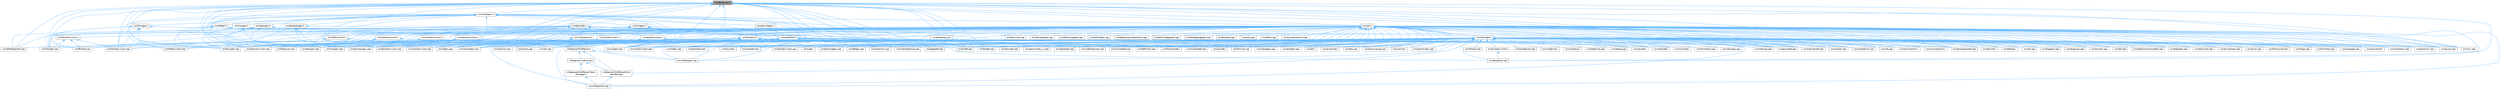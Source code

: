 digraph "src/docparser.h"
{
 // INTERACTIVE_SVG=YES
 // LATEX_PDF_SIZE
  bgcolor="transparent";
  edge [fontname=Helvetica,fontsize=10,labelfontname=Helvetica,labelfontsize=10];
  node [fontname=Helvetica,fontsize=10,shape=box,height=0.2,width=0.4];
  Node1 [id="Node000001",label="src/docparser.h",height=0.2,width=0.4,color="gray40", fillcolor="grey60", style="filled", fontcolor="black",tooltip=" "];
  Node1 -> Node2 [id="edge1_Node000001_Node000002",dir="back",color="steelblue1",style="solid",tooltip=" "];
  Node2 [id="Node000002",label="src/classdef.cpp",height=0.2,width=0.4,color="grey40", fillcolor="white", style="filled",URL="$de/d89/classdef_8cpp.html",tooltip=" "];
  Node1 -> Node3 [id="edge2_Node000001_Node000003",dir="back",color="steelblue1",style="solid",tooltip=" "];
  Node3 [id="Node000003",label="src/dirdef.cpp",height=0.2,width=0.4,color="grey40", fillcolor="white", style="filled",URL="$d8/d52/dirdef_8cpp.html",tooltip=" "];
  Node1 -> Node4 [id="edge3_Node000001_Node000004",dir="back",color="steelblue1",style="solid",tooltip=" "];
  Node4 [id="Node000004",label="src/docbookgen.cpp",height=0.2,width=0.4,color="grey40", fillcolor="white", style="filled",URL="$d8/d29/docbookgen_8cpp.html",tooltip=" "];
  Node1 -> Node5 [id="edge4_Node000001_Node000005",dir="back",color="steelblue1",style="solid",tooltip=" "];
  Node5 [id="Node000005",label="src/docbookvisitor.cpp",height=0.2,width=0.4,color="grey40", fillcolor="white", style="filled",URL="$dc/d05/docbookvisitor_8cpp.html",tooltip=" "];
  Node1 -> Node6 [id="edge5_Node000001_Node000006",dir="back",color="steelblue1",style="solid",tooltip=" "];
  Node6 [id="Node000006",label="src/docnode.h",height=0.2,width=0.4,color="grey40", fillcolor="white", style="filled",URL="$de/d2b/docnode_8h.html",tooltip=" "];
  Node6 -> Node7 [id="edge6_Node000006_Node000007",dir="back",color="steelblue1",style="solid",tooltip=" "];
  Node7 [id="Node000007",label="src/docbookvisitor.h",height=0.2,width=0.4,color="grey40", fillcolor="white", style="filled",URL="$de/dcd/docbookvisitor_8h.html",tooltip=" "];
  Node7 -> Node4 [id="edge7_Node000007_Node000004",dir="back",color="steelblue1",style="solid",tooltip=" "];
  Node7 -> Node5 [id="edge8_Node000007_Node000005",dir="back",color="steelblue1",style="solid",tooltip=" "];
  Node6 -> Node8 [id="edge9_Node000006_Node000008",dir="back",color="steelblue1",style="solid",tooltip=" "];
  Node8 [id="Node000008",label="src/docnode.cpp",height=0.2,width=0.4,color="grey40", fillcolor="white", style="filled",URL="$d0/d2b/docnode_8cpp.html",tooltip=" "];
  Node6 -> Node9 [id="edge10_Node000006_Node000009",dir="back",color="steelblue1",style="solid",tooltip=" "];
  Node9 [id="Node000009",label="src/docparser_p.h",height=0.2,width=0.4,color="grey40", fillcolor="white", style="filled",URL="$df/dc9/docparser__p_8h.html",tooltip="Private header shared between docparser.cpp and docnode.cpp."];
  Node9 -> Node8 [id="edge11_Node000009_Node000008",dir="back",color="steelblue1",style="solid",tooltip=" "];
  Node9 -> Node10 [id="edge12_Node000009_Node000010",dir="back",color="steelblue1",style="solid",tooltip=" "];
  Node10 [id="Node000010",label="src/docparser.cpp",height=0.2,width=0.4,color="grey40", fillcolor="white", style="filled",URL="$da/d17/docparser_8cpp.html",tooltip=" "];
  Node6 -> Node11 [id="edge13_Node000006_Node000011",dir="back",color="steelblue1",style="solid",tooltip=" "];
  Node11 [id="Node000011",label="src/doctokenizer.l",height=0.2,width=0.4,color="grey40", fillcolor="white", style="filled",URL="$d1/d39/doctokenizer_8l.html",tooltip=" "];
  Node6 -> Node12 [id="edge14_Node000006_Node000012",dir="back",color="steelblue1",style="solid",tooltip=" "];
  Node12 [id="Node000012",label="src/dotfilepatcher.cpp",height=0.2,width=0.4,color="grey40", fillcolor="white", style="filled",URL="$d9/d92/dotfilepatcher_8cpp.html",tooltip=" "];
  Node6 -> Node13 [id="edge15_Node000006_Node000013",dir="back",color="steelblue1",style="solid",tooltip=" "];
  Node13 [id="Node000013",label="src/htmldocvisitor.h",height=0.2,width=0.4,color="grey40", fillcolor="white", style="filled",URL="$d0/d71/htmldocvisitor_8h.html",tooltip=" "];
  Node13 -> Node14 [id="edge16_Node000013_Node000014",dir="back",color="steelblue1",style="solid",tooltip=" "];
  Node14 [id="Node000014",label="src/ftvhelp.cpp",height=0.2,width=0.4,color="grey40", fillcolor="white", style="filled",URL="$db/d41/ftvhelp_8cpp.html",tooltip=" "];
  Node13 -> Node15 [id="edge17_Node000013_Node000015",dir="back",color="steelblue1",style="solid",tooltip=" "];
  Node15 [id="Node000015",label="src/htmldocvisitor.cpp",height=0.2,width=0.4,color="grey40", fillcolor="white", style="filled",URL="$da/db0/htmldocvisitor_8cpp.html",tooltip=" "];
  Node13 -> Node16 [id="edge18_Node000013_Node000016",dir="back",color="steelblue1",style="solid",tooltip=" "];
  Node16 [id="Node000016",label="src/htmlgen.cpp",height=0.2,width=0.4,color="grey40", fillcolor="white", style="filled",URL="$d8/d6e/htmlgen_8cpp.html",tooltip=" "];
  Node6 -> Node16 [id="edge19_Node000006_Node000016",dir="back",color="steelblue1",style="solid",tooltip=" "];
  Node6 -> Node17 [id="edge20_Node000006_Node000017",dir="back",color="steelblue1",style="solid",tooltip=" "];
  Node17 [id="Node000017",label="src/latexdocvisitor.h",height=0.2,width=0.4,color="grey40", fillcolor="white", style="filled",URL="$d8/d99/latexdocvisitor_8h.html",tooltip=" "];
  Node17 -> Node18 [id="edge21_Node000017_Node000018",dir="back",color="steelblue1",style="solid",tooltip=" "];
  Node18 [id="Node000018",label="src/latexdocvisitor.cpp",height=0.2,width=0.4,color="grey40", fillcolor="white", style="filled",URL="$d1/d4e/latexdocvisitor_8cpp.html",tooltip=" "];
  Node17 -> Node19 [id="edge22_Node000017_Node000019",dir="back",color="steelblue1",style="solid",tooltip=" "];
  Node19 [id="Node000019",label="src/latexgen.cpp",height=0.2,width=0.4,color="grey40", fillcolor="white", style="filled",URL="$d4/d42/latexgen_8cpp.html",tooltip=" "];
  Node17 -> Node20 [id="edge23_Node000017_Node000020",dir="back",color="steelblue1",style="solid",tooltip=" "];
  Node20 [id="Node000020",label="src/util.cpp",height=0.2,width=0.4,color="grey40", fillcolor="white", style="filled",URL="$df/d2d/util_8cpp.html",tooltip=" "];
  Node6 -> Node19 [id="edge24_Node000006_Node000019",dir="back",color="steelblue1",style="solid",tooltip=" "];
  Node6 -> Node21 [id="edge25_Node000006_Node000021",dir="back",color="steelblue1",style="solid",tooltip=" "];
  Node21 [id="Node000021",label="src/layout.cpp",height=0.2,width=0.4,color="grey40", fillcolor="white", style="filled",URL="$db/d16/layout_8cpp.html",tooltip=" "];
  Node6 -> Node22 [id="edge26_Node000006_Node000022",dir="back",color="steelblue1",style="solid",tooltip=" "];
  Node22 [id="Node000022",label="src/mandocvisitor.h",height=0.2,width=0.4,color="grey40", fillcolor="white", style="filled",URL="$d6/d6e/mandocvisitor_8h.html",tooltip=" "];
  Node22 -> Node23 [id="edge27_Node000022_Node000023",dir="back",color="steelblue1",style="solid",tooltip=" "];
  Node23 [id="Node000023",label="src/mandocvisitor.cpp",height=0.2,width=0.4,color="grey40", fillcolor="white", style="filled",URL="$d8/dde/mandocvisitor_8cpp.html",tooltip=" "];
  Node22 -> Node24 [id="edge28_Node000022_Node000024",dir="back",color="steelblue1",style="solid",tooltip=" "];
  Node24 [id="Node000024",label="src/mangen.cpp",height=0.2,width=0.4,color="grey40", fillcolor="white", style="filled",URL="$d7/de7/mangen_8cpp.html",tooltip=" "];
  Node6 -> Node25 [id="edge29_Node000006_Node000025",dir="back",color="steelblue1",style="solid",tooltip=" "];
  Node25 [id="Node000025",label="src/msc.cpp",height=0.2,width=0.4,color="grey40", fillcolor="white", style="filled",URL="$db/d33/msc_8cpp.html",tooltip=" "];
  Node6 -> Node26 [id="edge30_Node000006_Node000026",dir="back",color="steelblue1",style="solid",tooltip=" "];
  Node26 [id="Node000026",label="src/perlmodgen.cpp",height=0.2,width=0.4,color="grey40", fillcolor="white", style="filled",URL="$de/dd0/perlmodgen_8cpp.html",tooltip=" "];
  Node6 -> Node27 [id="edge31_Node000006_Node000027",dir="back",color="steelblue1",style="solid",tooltip=" "];
  Node27 [id="Node000027",label="src/rtfdocvisitor.h",height=0.2,width=0.4,color="grey40", fillcolor="white", style="filled",URL="$d1/da7/rtfdocvisitor_8h.html",tooltip=" "];
  Node27 -> Node28 [id="edge32_Node000027_Node000028",dir="back",color="steelblue1",style="solid",tooltip=" "];
  Node28 [id="Node000028",label="src/rtfdocvisitor.cpp",height=0.2,width=0.4,color="grey40", fillcolor="white", style="filled",URL="$de/d9a/rtfdocvisitor_8cpp.html",tooltip=" "];
  Node27 -> Node29 [id="edge33_Node000027_Node000029",dir="back",color="steelblue1",style="solid",tooltip=" "];
  Node29 [id="Node000029",label="src/rtfgen.cpp",height=0.2,width=0.4,color="grey40", fillcolor="white", style="filled",URL="$d0/d9c/rtfgen_8cpp.html",tooltip=" "];
  Node6 -> Node30 [id="edge34_Node000006_Node000030",dir="back",color="steelblue1",style="solid",tooltip=" "];
  Node30 [id="Node000030",label="src/sqlite3gen.cpp",height=0.2,width=0.4,color="grey40", fillcolor="white", style="filled",URL="$d8/df8/sqlite3gen_8cpp.html",tooltip=" "];
  Node6 -> Node31 [id="edge35_Node000006_Node000031",dir="back",color="steelblue1",style="solid",tooltip=" "];
  Node31 [id="Node000031",label="src/textdocvisitor.h",height=0.2,width=0.4,color="grey40", fillcolor="white", style="filled",URL="$dd/d66/textdocvisitor_8h.html",tooltip=" "];
  Node31 -> Node32 [id="edge36_Node000031_Node000032",dir="back",color="steelblue1",style="solid",tooltip=" "];
  Node32 [id="Node000032",label="src/textdocvisitor.cpp",height=0.2,width=0.4,color="grey40", fillcolor="white", style="filled",URL="$d3/da6/textdocvisitor_8cpp.html",tooltip=" "];
  Node31 -> Node20 [id="edge37_Node000031_Node000020",dir="back",color="steelblue1",style="solid",tooltip=" "];
  Node6 -> Node33 [id="edge38_Node000006_Node000033",dir="back",color="steelblue1",style="solid",tooltip=" "];
  Node33 [id="Node000033",label="src/xmldocvisitor.h",height=0.2,width=0.4,color="grey40", fillcolor="white", style="filled",URL="$df/d2b/xmldocvisitor_8h.html",tooltip=" "];
  Node33 -> Node30 [id="edge39_Node000033_Node000030",dir="back",color="steelblue1",style="solid",tooltip=" "];
  Node33 -> Node34 [id="edge40_Node000033_Node000034",dir="back",color="steelblue1",style="solid",tooltip=" "];
  Node34 [id="Node000034",label="src/xmldocvisitor.cpp",height=0.2,width=0.4,color="grey40", fillcolor="white", style="filled",URL="$dd/db6/xmldocvisitor_8cpp.html",tooltip=" "];
  Node33 -> Node35 [id="edge41_Node000033_Node000035",dir="back",color="steelblue1",style="solid",tooltip=" "];
  Node35 [id="Node000035",label="src/xmlgen.cpp",height=0.2,width=0.4,color="grey40", fillcolor="white", style="filled",URL="$d0/dc3/xmlgen_8cpp.html",tooltip=" "];
  Node1 -> Node10 [id="edge42_Node000001_Node000010",dir="back",color="steelblue1",style="solid",tooltip=" "];
  Node1 -> Node9 [id="edge43_Node000001_Node000009",dir="back",color="steelblue1",style="solid",tooltip=" "];
  Node1 -> Node12 [id="edge44_Node000001_Node000012",dir="back",color="steelblue1",style="solid",tooltip=" "];
  Node1 -> Node36 [id="edge45_Node000001_Node000036",dir="back",color="steelblue1",style="solid",tooltip=" "];
  Node36 [id="Node000036",label="src/doxygen.cpp",height=0.2,width=0.4,color="grey40", fillcolor="white", style="filled",URL="$dc/d98/doxygen_8cpp.html",tooltip=" "];
  Node1 -> Node37 [id="edge46_Node000001_Node000037",dir="back",color="steelblue1",style="solid",tooltip=" "];
  Node37 [id="Node000037",label="src/filedef.cpp",height=0.2,width=0.4,color="grey40", fillcolor="white", style="filled",URL="$d6/ddc/filedef_8cpp.html",tooltip=" "];
  Node1 -> Node14 [id="edge47_Node000001_Node000014",dir="back",color="steelblue1",style="solid",tooltip=" "];
  Node1 -> Node38 [id="edge48_Node000001_Node000038",dir="back",color="steelblue1",style="solid",tooltip=" "];
  Node38 [id="Node000038",label="src/groupdef.cpp",height=0.2,width=0.4,color="grey40", fillcolor="white", style="filled",URL="$d6/d42/groupdef_8cpp.html",tooltip=" "];
  Node1 -> Node15 [id="edge49_Node000001_Node000015",dir="back",color="steelblue1",style="solid",tooltip=" "];
  Node1 -> Node16 [id="edge50_Node000001_Node000016",dir="back",color="steelblue1",style="solid",tooltip=" "];
  Node1 -> Node18 [id="edge51_Node000001_Node000018",dir="back",color="steelblue1",style="solid",tooltip=" "];
  Node1 -> Node19 [id="edge52_Node000001_Node000019",dir="back",color="steelblue1",style="solid",tooltip=" "];
  Node1 -> Node21 [id="edge53_Node000001_Node000021",dir="back",color="steelblue1",style="solid",tooltip=" "];
  Node1 -> Node23 [id="edge54_Node000001_Node000023",dir="back",color="steelblue1",style="solid",tooltip=" "];
  Node1 -> Node24 [id="edge55_Node000001_Node000024",dir="back",color="steelblue1",style="solid",tooltip=" "];
  Node1 -> Node39 [id="edge56_Node000001_Node000039",dir="back",color="steelblue1",style="solid",tooltip=" "];
  Node39 [id="Node000039",label="src/memberdef.cpp",height=0.2,width=0.4,color="grey40", fillcolor="white", style="filled",URL="$d0/d72/memberdef_8cpp.html",tooltip=" "];
  Node1 -> Node40 [id="edge57_Node000001_Node000040",dir="back",color="steelblue1",style="solid",tooltip=" "];
  Node40 [id="Node000040",label="src/membergroup.cpp",height=0.2,width=0.4,color="grey40", fillcolor="white", style="filled",URL="$d6/d18/membergroup_8cpp.html",tooltip=" "];
  Node1 -> Node41 [id="edge58_Node000001_Node000041",dir="back",color="steelblue1",style="solid",tooltip=" "];
  Node41 [id="Node000041",label="src/memberlist.cpp",height=0.2,width=0.4,color="grey40", fillcolor="white", style="filled",URL="$d0/d14/memberlist_8cpp.html",tooltip=" "];
  Node1 -> Node25 [id="edge59_Node000001_Node000025",dir="back",color="steelblue1",style="solid",tooltip=" "];
  Node1 -> Node42 [id="edge60_Node000001_Node000042",dir="back",color="steelblue1",style="solid",tooltip=" "];
  Node42 [id="Node000042",label="src/namespacedef.cpp",height=0.2,width=0.4,color="grey40", fillcolor="white", style="filled",URL="$d7/d1c/namespacedef_8cpp.html",tooltip=" "];
  Node1 -> Node43 [id="edge61_Node000001_Node000043",dir="back",color="steelblue1",style="solid",tooltip=" "];
  Node43 [id="Node000043",label="src/outputgen.h",height=0.2,width=0.4,color="grey40", fillcolor="white", style="filled",URL="$df/d06/outputgen_8h.html",tooltip=" "];
  Node43 -> Node44 [id="edge62_Node000043_Node000044",dir="back",color="steelblue1",style="solid",tooltip=" "];
  Node44 [id="Node000044",label="src/defgen.cpp",height=0.2,width=0.4,color="grey40", fillcolor="white", style="filled",URL="$d3/d17/defgen_8cpp.html",tooltip=" "];
  Node43 -> Node45 [id="edge63_Node000043_Node000045",dir="back",color="steelblue1",style="solid",tooltip=" "];
  Node45 [id="Node000045",label="src/devnullgen.h",height=0.2,width=0.4,color="grey40", fillcolor="white", style="filled",URL="$d8/de5/devnullgen_8h.html",tooltip=" "];
  Node45 -> Node46 [id="edge64_Node000045_Node000046",dir="back",color="steelblue1",style="solid",tooltip=" "];
  Node46 [id="Node000046",label="src/outputlist.h",height=0.2,width=0.4,color="grey40", fillcolor="white", style="filled",URL="$d2/db9/outputlist_8h.html",tooltip=" "];
  Node46 -> Node2 [id="edge65_Node000046_Node000002",dir="back",color="steelblue1",style="solid",tooltip=" "];
  Node46 -> Node47 [id="edge66_Node000046_Node000047",dir="back",color="steelblue1",style="solid",tooltip=" "];
  Node47 [id="Node000047",label="src/classlist.cpp",height=0.2,width=0.4,color="grey40", fillcolor="white", style="filled",URL="$d6/d10/classlist_8cpp.html",tooltip=" "];
  Node46 -> Node48 [id="edge67_Node000046_Node000048",dir="back",color="steelblue1",style="solid",tooltip=" "];
  Node48 [id="Node000048",label="src/code.l",height=0.2,width=0.4,color="grey40", fillcolor="white", style="filled",URL="$da/d1f/code_8l.html",tooltip=" "];
  Node46 -> Node49 [id="edge68_Node000046_Node000049",dir="back",color="steelblue1",style="solid",tooltip=" "];
  Node49 [id="Node000049",label="src/codefragment.cpp",height=0.2,width=0.4,color="grey40", fillcolor="white", style="filled",URL="$dd/d4a/codefragment_8cpp.html",tooltip=" "];
  Node46 -> Node50 [id="edge69_Node000046_Node000050",dir="back",color="steelblue1",style="solid",tooltip=" "];
  Node50 [id="Node000050",label="src/conceptdef.cpp",height=0.2,width=0.4,color="grey40", fillcolor="white", style="filled",URL="$d8/d0a/conceptdef_8cpp.html",tooltip=" "];
  Node46 -> Node51 [id="edge70_Node000046_Node000051",dir="back",color="steelblue1",style="solid",tooltip=" "];
  Node51 [id="Node000051",label="src/definition.cpp",height=0.2,width=0.4,color="grey40", fillcolor="white", style="filled",URL="$d3/dea/definition_8cpp.html",tooltip=" "];
  Node46 -> Node3 [id="edge71_Node000046_Node000003",dir="back",color="steelblue1",style="solid",tooltip=" "];
  Node46 -> Node4 [id="edge72_Node000046_Node000004",dir="back",color="steelblue1",style="solid",tooltip=" "];
  Node46 -> Node36 [id="edge73_Node000046_Node000036",dir="back",color="steelblue1",style="solid",tooltip=" "];
  Node46 -> Node37 [id="edge74_Node000046_Node000037",dir="back",color="steelblue1",style="solid",tooltip=" "];
  Node46 -> Node52 [id="edge75_Node000046_Node000052",dir="back",color="steelblue1",style="solid",tooltip=" "];
  Node52 [id="Node000052",label="src/fileparser.cpp",height=0.2,width=0.4,color="grey40", fillcolor="white", style="filled",URL="$d9/d74/fileparser_8cpp.html",tooltip=" "];
  Node46 -> Node53 [id="edge76_Node000046_Node000053",dir="back",color="steelblue1",style="solid",tooltip=" "];
  Node53 [id="Node000053",label="src/fortrancode.l",height=0.2,width=0.4,color="grey40", fillcolor="white", style="filled",URL="$d9/d5b/fortrancode_8l.html",tooltip=" "];
  Node46 -> Node14 [id="edge77_Node000046_Node000014",dir="back",color="steelblue1",style="solid",tooltip=" "];
  Node46 -> Node38 [id="edge78_Node000046_Node000038",dir="back",color="steelblue1",style="solid",tooltip=" "];
  Node46 -> Node15 [id="edge79_Node000046_Node000015",dir="back",color="steelblue1",style="solid",tooltip=" "];
  Node46 -> Node16 [id="edge80_Node000046_Node000016",dir="back",color="steelblue1",style="solid",tooltip=" "];
  Node46 -> Node54 [id="edge81_Node000046_Node000054",dir="back",color="steelblue1",style="solid",tooltip=" "];
  Node54 [id="Node000054",label="src/index.cpp",height=0.2,width=0.4,color="grey40", fillcolor="white", style="filled",URL="$db/d14/index_8cpp.html",tooltip="This file contains functions for the various index pages."];
  Node46 -> Node18 [id="edge82_Node000046_Node000018",dir="back",color="steelblue1",style="solid",tooltip=" "];
  Node46 -> Node19 [id="edge83_Node000046_Node000019",dir="back",color="steelblue1",style="solid",tooltip=" "];
  Node46 -> Node55 [id="edge84_Node000046_Node000055",dir="back",color="steelblue1",style="solid",tooltip=" "];
  Node55 [id="Node000055",label="src/lexcode.l",height=0.2,width=0.4,color="grey40", fillcolor="white", style="filled",URL="$d0/d7e/lexcode_8l.html",tooltip=" "];
  Node46 -> Node24 [id="edge85_Node000046_Node000024",dir="back",color="steelblue1",style="solid",tooltip=" "];
  Node46 -> Node39 [id="edge86_Node000046_Node000039",dir="back",color="steelblue1",style="solid",tooltip=" "];
  Node46 -> Node40 [id="edge87_Node000046_Node000040",dir="back",color="steelblue1",style="solid",tooltip=" "];
  Node46 -> Node41 [id="edge88_Node000046_Node000041",dir="back",color="steelblue1",style="solid",tooltip=" "];
  Node46 -> Node56 [id="edge89_Node000046_Node000056",dir="back",color="steelblue1",style="solid",tooltip=" "];
  Node56 [id="Node000056",label="src/moduledef.cpp",height=0.2,width=0.4,color="grey40", fillcolor="white", style="filled",URL="$dd/d5c/moduledef_8cpp.html",tooltip=" "];
  Node46 -> Node42 [id="edge90_Node000046_Node000042",dir="back",color="steelblue1",style="solid",tooltip=" "];
  Node46 -> Node57 [id="edge91_Node000046_Node000057",dir="back",color="steelblue1",style="solid",tooltip=" "];
  Node57 [id="Node000057",label="src/outputlist.cpp",height=0.2,width=0.4,color="grey40", fillcolor="white", style="filled",URL="$db/dd8/outputlist_8cpp.html",tooltip=" "];
  Node46 -> Node58 [id="edge92_Node000046_Node000058",dir="back",color="steelblue1",style="solid",tooltip=" "];
  Node58 [id="Node000058",label="src/pagedef.cpp",height=0.2,width=0.4,color="grey40", fillcolor="white", style="filled",URL="$d9/db4/pagedef_8cpp.html",tooltip=" "];
  Node46 -> Node59 [id="edge93_Node000046_Node000059",dir="back",color="steelblue1",style="solid",tooltip=" "];
  Node59 [id="Node000059",label="src/pycode.l",height=0.2,width=0.4,color="grey40", fillcolor="white", style="filled",URL="$d3/ded/pycode_8l.html",tooltip=" "];
  Node46 -> Node29 [id="edge94_Node000046_Node000029",dir="back",color="steelblue1",style="solid",tooltip=" "];
  Node46 -> Node60 [id="edge95_Node000046_Node000060",dir="back",color="steelblue1",style="solid",tooltip=" "];
  Node60 [id="Node000060",label="src/sqlcode.l",height=0.2,width=0.4,color="grey40", fillcolor="white", style="filled",URL="$d2/dda/sqlcode_8l.html",tooltip=" "];
  Node46 -> Node30 [id="edge96_Node000046_Node000030",dir="back",color="steelblue1",style="solid",tooltip=" "];
  Node46 -> Node61 [id="edge97_Node000046_Node000061",dir="back",color="steelblue1",style="solid",tooltip=" "];
  Node61 [id="Node000061",label="src/tooltip.cpp",height=0.2,width=0.4,color="grey40", fillcolor="white", style="filled",URL="$d7/d56/tooltip_8cpp.html",tooltip=" "];
  Node46 -> Node20 [id="edge98_Node000046_Node000020",dir="back",color="steelblue1",style="solid",tooltip=" "];
  Node46 -> Node62 [id="edge99_Node000046_Node000062",dir="back",color="steelblue1",style="solid",tooltip=" "];
  Node62 [id="Node000062",label="src/vhdlcode.l",height=0.2,width=0.4,color="grey40", fillcolor="white", style="filled",URL="$d5/d6a/vhdlcode_8l.html",tooltip=" "];
  Node46 -> Node63 [id="edge100_Node000046_Node000063",dir="back",color="steelblue1",style="solid",tooltip=" "];
  Node63 [id="Node000063",label="src/vhdldocgen.cpp",height=0.2,width=0.4,color="grey40", fillcolor="white", style="filled",URL="$de/dea/vhdldocgen_8cpp.html",tooltip=" "];
  Node46 -> Node64 [id="edge101_Node000046_Node000064",dir="back",color="steelblue1",style="solid",tooltip=" "];
  Node64 [id="Node000064",label="src/vhdljjparser.cpp",height=0.2,width=0.4,color="grey40", fillcolor="white", style="filled",URL="$d1/d86/vhdljjparser_8cpp.html",tooltip=" "];
  Node46 -> Node65 [id="edge102_Node000046_Node000065",dir="back",color="steelblue1",style="solid",tooltip=" "];
  Node65 [id="Node000065",label="src/xmlcode.l",height=0.2,width=0.4,color="grey40", fillcolor="white", style="filled",URL="$dc/dc1/xmlcode_8l.html",tooltip=" "];
  Node46 -> Node35 [id="edge103_Node000046_Node000035",dir="back",color="steelblue1",style="solid",tooltip=" "];
  Node43 -> Node4 [id="edge104_Node000043_Node000004",dir="back",color="steelblue1",style="solid",tooltip=" "];
  Node43 -> Node66 [id="edge105_Node000043_Node000066",dir="back",color="steelblue1",style="solid",tooltip=" "];
  Node66 [id="Node000066",label="src/docbookgen.h",height=0.2,width=0.4,color="grey40", fillcolor="white", style="filled",URL="$de/dea/docbookgen_8h.html",tooltip=" "];
  Node66 -> Node4 [id="edge106_Node000066_Node000004",dir="back",color="steelblue1",style="solid",tooltip=" "];
  Node66 -> Node5 [id="edge107_Node000066_Node000005",dir="back",color="steelblue1",style="solid",tooltip=" "];
  Node66 -> Node36 [id="edge108_Node000066_Node000036",dir="back",color="steelblue1",style="solid",tooltip=" "];
  Node66 -> Node46 [id="edge109_Node000066_Node000046",dir="back",color="steelblue1",style="solid",tooltip=" "];
  Node43 -> Node5 [id="edge110_Node000043_Node000005",dir="back",color="steelblue1",style="solid",tooltip=" "];
  Node43 -> Node52 [id="edge111_Node000043_Node000052",dir="back",color="steelblue1",style="solid",tooltip=" "];
  Node43 -> Node15 [id="edge112_Node000043_Node000015",dir="back",color="steelblue1",style="solid",tooltip=" "];
  Node43 -> Node67 [id="edge113_Node000043_Node000067",dir="back",color="steelblue1",style="solid",tooltip=" "];
  Node67 [id="Node000067",label="src/htmlgen.h",height=0.2,width=0.4,color="grey40", fillcolor="white", style="filled",URL="$d8/d56/htmlgen_8h.html",tooltip=" "];
  Node67 -> Node36 [id="edge114_Node000067_Node000036",dir="back",color="steelblue1",style="solid",tooltip=" "];
  Node67 -> Node14 [id="edge115_Node000067_Node000014",dir="back",color="steelblue1",style="solid",tooltip=" "];
  Node67 -> Node15 [id="edge116_Node000067_Node000015",dir="back",color="steelblue1",style="solid",tooltip=" "];
  Node67 -> Node16 [id="edge117_Node000067_Node000016",dir="back",color="steelblue1",style="solid",tooltip=" "];
  Node67 -> Node54 [id="edge118_Node000067_Node000054",dir="back",color="steelblue1",style="solid",tooltip=" "];
  Node67 -> Node46 [id="edge119_Node000067_Node000046",dir="back",color="steelblue1",style="solid",tooltip=" "];
  Node43 -> Node18 [id="edge120_Node000043_Node000018",dir="back",color="steelblue1",style="solid",tooltip=" "];
  Node43 -> Node68 [id="edge121_Node000043_Node000068",dir="back",color="steelblue1",style="solid",tooltip=" "];
  Node68 [id="Node000068",label="src/latexgen.h",height=0.2,width=0.4,color="grey40", fillcolor="white", style="filled",URL="$d6/d9c/latexgen_8h.html",tooltip=" "];
  Node68 -> Node36 [id="edge122_Node000068_Node000036",dir="back",color="steelblue1",style="solid",tooltip=" "];
  Node68 -> Node69 [id="edge123_Node000068_Node000069",dir="back",color="steelblue1",style="solid",tooltip=" "];
  Node69 [id="Node000069",label="src/formula.cpp",height=0.2,width=0.4,color="grey40", fillcolor="white", style="filled",URL="$d7/d5b/formula_8cpp.html",tooltip=" "];
  Node68 -> Node18 [id="edge124_Node000068_Node000018",dir="back",color="steelblue1",style="solid",tooltip=" "];
  Node68 -> Node19 [id="edge125_Node000068_Node000019",dir="back",color="steelblue1",style="solid",tooltip=" "];
  Node68 -> Node46 [id="edge126_Node000068_Node000046",dir="back",color="steelblue1",style="solid",tooltip=" "];
  Node43 -> Node55 [id="edge127_Node000043_Node000055",dir="back",color="steelblue1",style="solid",tooltip=" "];
  Node43 -> Node23 [id="edge128_Node000043_Node000023",dir="back",color="steelblue1",style="solid",tooltip=" "];
  Node43 -> Node70 [id="edge129_Node000043_Node000070",dir="back",color="steelblue1",style="solid",tooltip=" "];
  Node70 [id="Node000070",label="src/mangen.h",height=0.2,width=0.4,color="grey40", fillcolor="white", style="filled",URL="$da/dc0/mangen_8h.html",tooltip=" "];
  Node70 -> Node36 [id="edge130_Node000070_Node000036",dir="back",color="steelblue1",style="solid",tooltip=" "];
  Node70 -> Node24 [id="edge131_Node000070_Node000024",dir="back",color="steelblue1",style="solid",tooltip=" "];
  Node70 -> Node46 [id="edge132_Node000070_Node000046",dir="back",color="steelblue1",style="solid",tooltip=" "];
  Node43 -> Node71 [id="edge133_Node000043_Node000071",dir="back",color="steelblue1",style="solid",tooltip=" "];
  Node71 [id="Node000071",label="src/outputgen.cpp",height=0.2,width=0.4,color="grey40", fillcolor="white", style="filled",URL="$d0/d17/outputgen_8cpp.html",tooltip=" "];
  Node43 -> Node57 [id="edge134_Node000043_Node000057",dir="back",color="steelblue1",style="solid",tooltip=" "];
  Node43 -> Node46 [id="edge135_Node000043_Node000046",dir="back",color="steelblue1",style="solid",tooltip=" "];
  Node43 -> Node28 [id="edge136_Node000043_Node000028",dir="back",color="steelblue1",style="solid",tooltip=" "];
  Node43 -> Node72 [id="edge137_Node000043_Node000072",dir="back",color="steelblue1",style="solid",tooltip=" "];
  Node72 [id="Node000072",label="src/rtfgen.h",height=0.2,width=0.4,color="grey40", fillcolor="white", style="filled",URL="$d4/daa/rtfgen_8h.html",tooltip=" "];
  Node72 -> Node36 [id="edge138_Node000072_Node000036",dir="back",color="steelblue1",style="solid",tooltip=" "];
  Node72 -> Node46 [id="edge139_Node000072_Node000046",dir="back",color="steelblue1",style="solid",tooltip=" "];
  Node72 -> Node28 [id="edge140_Node000072_Node000028",dir="back",color="steelblue1",style="solid",tooltip=" "];
  Node72 -> Node29 [id="edge141_Node000072_Node000029",dir="back",color="steelblue1",style="solid",tooltip=" "];
  Node43 -> Node73 [id="edge142_Node000043_Node000073",dir="back",color="steelblue1",style="solid",tooltip=" "];
  Node73 [id="Node000073",label="src/util.h",height=0.2,width=0.4,color="grey40", fillcolor="white", style="filled",URL="$d8/d3c/util_8h.html",tooltip="A bunch of utility functions."];
  Node73 -> Node74 [id="edge143_Node000073_Node000074",dir="back",color="steelblue1",style="solid",tooltip=" "];
  Node74 [id="Node000074",label="src/aliases.cpp",height=0.2,width=0.4,color="grey40", fillcolor="white", style="filled",URL="$d5/dd8/aliases_8cpp.html",tooltip=" "];
  Node73 -> Node75 [id="edge144_Node000073_Node000075",dir="back",color="steelblue1",style="solid",tooltip=" "];
  Node75 [id="Node000075",label="src/cite.cpp",height=0.2,width=0.4,color="grey40", fillcolor="white", style="filled",URL="$d5/d0b/cite_8cpp.html",tooltip=" "];
  Node73 -> Node2 [id="edge145_Node000073_Node000002",dir="back",color="steelblue1",style="solid",tooltip=" "];
  Node73 -> Node47 [id="edge146_Node000073_Node000047",dir="back",color="steelblue1",style="solid",tooltip=" "];
  Node73 -> Node48 [id="edge147_Node000073_Node000048",dir="back",color="steelblue1",style="solid",tooltip=" "];
  Node73 -> Node49 [id="edge148_Node000073_Node000049",dir="back",color="steelblue1",style="solid",tooltip=" "];
  Node73 -> Node76 [id="edge149_Node000073_Node000076",dir="back",color="steelblue1",style="solid",tooltip=" "];
  Node76 [id="Node000076",label="src/commentcnv.l",height=0.2,width=0.4,color="grey40", fillcolor="white", style="filled",URL="$d0/d47/commentcnv_8l.html",tooltip=" "];
  Node73 -> Node77 [id="edge150_Node000073_Node000077",dir="back",color="steelblue1",style="solid",tooltip=" "];
  Node77 [id="Node000077",label="src/commentscan.l",height=0.2,width=0.4,color="grey40", fillcolor="white", style="filled",URL="$d7/d5f/commentscan_8l.html",tooltip=" "];
  Node73 -> Node50 [id="edge151_Node000073_Node000050",dir="back",color="steelblue1",style="solid",tooltip=" "];
  Node73 -> Node78 [id="edge152_Node000073_Node000078",dir="back",color="steelblue1",style="solid",tooltip=" "];
  Node78 [id="Node000078",label="src/declinfo.l",height=0.2,width=0.4,color="grey40", fillcolor="white", style="filled",URL="$d8/d0f/declinfo_8l.html",tooltip=" "];
  Node73 -> Node79 [id="edge153_Node000073_Node000079",dir="back",color="steelblue1",style="solid",tooltip=" "];
  Node79 [id="Node000079",label="src/defargs.l",height=0.2,width=0.4,color="grey40", fillcolor="white", style="filled",URL="$de/df3/defargs_8l.html",tooltip=" "];
  Node73 -> Node44 [id="edge154_Node000073_Node000044",dir="back",color="steelblue1",style="solid",tooltip=" "];
  Node73 -> Node51 [id="edge155_Node000073_Node000051",dir="back",color="steelblue1",style="solid",tooltip=" "];
  Node73 -> Node80 [id="edge156_Node000073_Node000080",dir="back",color="steelblue1",style="solid",tooltip=" "];
  Node80 [id="Node000080",label="src/dia.cpp",height=0.2,width=0.4,color="grey40", fillcolor="white", style="filled",URL="$d1/df5/dia_8cpp.html",tooltip=" "];
  Node73 -> Node81 [id="edge157_Node000073_Node000081",dir="back",color="steelblue1",style="solid",tooltip=" "];
  Node81 [id="Node000081",label="src/diagram.cpp",height=0.2,width=0.4,color="grey40", fillcolor="white", style="filled",URL="$da/d0d/diagram_8cpp.html",tooltip=" "];
  Node73 -> Node3 [id="edge158_Node000073_Node000003",dir="back",color="steelblue1",style="solid",tooltip=" "];
  Node73 -> Node4 [id="edge159_Node000073_Node000004",dir="back",color="steelblue1",style="solid",tooltip=" "];
  Node73 -> Node5 [id="edge160_Node000073_Node000005",dir="back",color="steelblue1",style="solid",tooltip=" "];
  Node73 -> Node82 [id="edge161_Node000073_Node000082",dir="back",color="steelblue1",style="solid",tooltip=" "];
  Node82 [id="Node000082",label="src/docgroup.cpp",height=0.2,width=0.4,color="grey40", fillcolor="white", style="filled",URL="$d3/d36/docgroup_8cpp.html",tooltip=" "];
  Node73 -> Node8 [id="edge162_Node000073_Node000008",dir="back",color="steelblue1",style="solid",tooltip=" "];
  Node73 -> Node10 [id="edge163_Node000073_Node000010",dir="back",color="steelblue1",style="solid",tooltip=" "];
  Node73 -> Node83 [id="edge164_Node000073_Node000083",dir="back",color="steelblue1",style="solid",tooltip=" "];
  Node83 [id="Node000083",label="src/docsets.cpp",height=0.2,width=0.4,color="grey40", fillcolor="white", style="filled",URL="$d7/d8f/docsets_8cpp.html",tooltip=" "];
  Node73 -> Node84 [id="edge165_Node000073_Node000084",dir="back",color="steelblue1",style="solid",tooltip=" "];
  Node84 [id="Node000084",label="src/docvisitor.cpp",height=0.2,width=0.4,color="grey40", fillcolor="white", style="filled",URL="$da/d39/docvisitor_8cpp.html",tooltip=" "];
  Node73 -> Node85 [id="edge166_Node000073_Node000085",dir="back",color="steelblue1",style="solid",tooltip=" "];
  Node85 [id="Node000085",label="src/dot.cpp",height=0.2,width=0.4,color="grey40", fillcolor="white", style="filled",URL="$de/daa/dot_8cpp.html",tooltip=" "];
  Node73 -> Node86 [id="edge167_Node000073_Node000086",dir="back",color="steelblue1",style="solid",tooltip=" "];
  Node86 [id="Node000086",label="src/dotcallgraph.cpp",height=0.2,width=0.4,color="grey40", fillcolor="white", style="filled",URL="$d4/dd5/dotcallgraph_8cpp.html",tooltip=" "];
  Node73 -> Node87 [id="edge168_Node000073_Node000087",dir="back",color="steelblue1",style="solid",tooltip=" "];
  Node87 [id="Node000087",label="src/dotclassgraph.cpp",height=0.2,width=0.4,color="grey40", fillcolor="white", style="filled",URL="$d4/dcd/dotclassgraph_8cpp.html",tooltip=" "];
  Node73 -> Node88 [id="edge169_Node000073_Node000088",dir="back",color="steelblue1",style="solid",tooltip=" "];
  Node88 [id="Node000088",label="src/dotdirdeps.cpp",height=0.2,width=0.4,color="grey40", fillcolor="white", style="filled",URL="$da/d45/dotdirdeps_8cpp.html",tooltip=" "];
  Node73 -> Node12 [id="edge170_Node000073_Node000012",dir="back",color="steelblue1",style="solid",tooltip=" "];
  Node73 -> Node89 [id="edge171_Node000073_Node000089",dir="back",color="steelblue1",style="solid",tooltip=" "];
  Node89 [id="Node000089",label="src/dotgfxhierarchytable.cpp",height=0.2,width=0.4,color="grey40", fillcolor="white", style="filled",URL="$d4/d09/dotgfxhierarchytable_8cpp.html",tooltip=" "];
  Node73 -> Node90 [id="edge172_Node000073_Node000090",dir="back",color="steelblue1",style="solid",tooltip=" "];
  Node90 [id="Node000090",label="src/dotgraph.cpp",height=0.2,width=0.4,color="grey40", fillcolor="white", style="filled",URL="$de/d45/dotgraph_8cpp.html",tooltip=" "];
  Node73 -> Node91 [id="edge173_Node000073_Node000091",dir="back",color="steelblue1",style="solid",tooltip=" "];
  Node91 [id="Node000091",label="src/dotgroupcollaboration.cpp",height=0.2,width=0.4,color="grey40", fillcolor="white", style="filled",URL="$d1/d86/dotgroupcollaboration_8cpp.html",tooltip=" "];
  Node73 -> Node92 [id="edge174_Node000073_Node000092",dir="back",color="steelblue1",style="solid",tooltip=" "];
  Node92 [id="Node000092",label="src/dotincldepgraph.cpp",height=0.2,width=0.4,color="grey40", fillcolor="white", style="filled",URL="$da/d57/dotincldepgraph_8cpp.html",tooltip=" "];
  Node73 -> Node93 [id="edge175_Node000073_Node000093",dir="back",color="steelblue1",style="solid",tooltip=" "];
  Node93 [id="Node000093",label="src/dotlegendgraph.cpp",height=0.2,width=0.4,color="grey40", fillcolor="white", style="filled",URL="$d4/d33/dotlegendgraph_8cpp.html",tooltip=" "];
  Node73 -> Node94 [id="edge176_Node000073_Node000094",dir="back",color="steelblue1",style="solid",tooltip=" "];
  Node94 [id="Node000094",label="src/dotnode.cpp",height=0.2,width=0.4,color="grey40", fillcolor="white", style="filled",URL="$df/d58/dotnode_8cpp.html",tooltip=" "];
  Node73 -> Node95 [id="edge177_Node000073_Node000095",dir="back",color="steelblue1",style="solid",tooltip=" "];
  Node95 [id="Node000095",label="src/dotrunner.cpp",height=0.2,width=0.4,color="grey40", fillcolor="white", style="filled",URL="$d1/dfe/dotrunner_8cpp.html",tooltip=" "];
  Node73 -> Node36 [id="edge178_Node000073_Node000036",dir="back",color="steelblue1",style="solid",tooltip=" "];
  Node73 -> Node96 [id="edge179_Node000073_Node000096",dir="back",color="steelblue1",style="solid",tooltip=" "];
  Node96 [id="Node000096",label="src/eclipsehelp.cpp",height=0.2,width=0.4,color="grey40", fillcolor="white", style="filled",URL="$d8/d56/eclipsehelp_8cpp.html",tooltip=" "];
  Node73 -> Node97 [id="edge180_Node000073_Node000097",dir="back",color="steelblue1",style="solid",tooltip=" "];
  Node97 [id="Node000097",label="src/emoji.cpp",height=0.2,width=0.4,color="grey40", fillcolor="white", style="filled",URL="$d2/d38/emoji_8cpp.html",tooltip=" "];
  Node73 -> Node98 [id="edge181_Node000073_Node000098",dir="back",color="steelblue1",style="solid",tooltip=" "];
  Node98 [id="Node000098",label="src/entry.cpp",height=0.2,width=0.4,color="grey40", fillcolor="white", style="filled",URL="$d2/dd2/entry_8cpp.html",tooltip=" "];
  Node73 -> Node37 [id="edge182_Node000073_Node000037",dir="back",color="steelblue1",style="solid",tooltip=" "];
  Node73 -> Node99 [id="edge183_Node000073_Node000099",dir="back",color="steelblue1",style="solid",tooltip=" "];
  Node99 [id="Node000099",label="src/filename.h",height=0.2,width=0.4,color="grey40", fillcolor="white", style="filled",URL="$dc/dd6/filename_8h.html",tooltip=" "];
  Node99 -> Node48 [id="edge184_Node000099_Node000048",dir="back",color="steelblue1",style="solid",tooltip=" "];
  Node99 -> Node44 [id="edge185_Node000099_Node000044",dir="back",color="steelblue1",style="solid",tooltip=" "];
  Node99 -> Node3 [id="edge186_Node000099_Node000003",dir="back",color="steelblue1",style="solid",tooltip=" "];
  Node99 -> Node4 [id="edge187_Node000099_Node000004",dir="back",color="steelblue1",style="solid",tooltip=" "];
  Node99 -> Node5 [id="edge188_Node000099_Node000005",dir="back",color="steelblue1",style="solid",tooltip=" "];
  Node99 -> Node36 [id="edge189_Node000099_Node000036",dir="back",color="steelblue1",style="solid",tooltip=" "];
  Node99 -> Node37 [id="edge190_Node000099_Node000037",dir="back",color="steelblue1",style="solid",tooltip=" "];
  Node99 -> Node54 [id="edge191_Node000099_Node000054",dir="back",color="steelblue1",style="solid",tooltip=" "];
  Node99 -> Node19 [id="edge192_Node000099_Node000019",dir="back",color="steelblue1",style="solid",tooltip=" "];
  Node99 -> Node26 [id="edge193_Node000099_Node000026",dir="back",color="steelblue1",style="solid",tooltip=" "];
  Node99 -> Node29 [id="edge194_Node000099_Node000029",dir="back",color="steelblue1",style="solid",tooltip=" "];
  Node99 -> Node100 [id="edge195_Node000099_Node000100",dir="back",color="steelblue1",style="solid",tooltip=" "];
  Node100 [id="Node000100",label="src/searchindex_js.cpp",height=0.2,width=0.4,color="grey40", fillcolor="white", style="filled",URL="$d9/d2f/searchindex__js_8cpp.html",tooltip=" "];
  Node99 -> Node30 [id="edge196_Node000099_Node000030",dir="back",color="steelblue1",style="solid",tooltip=" "];
  Node99 -> Node101 [id="edge197_Node000099_Node000101",dir="back",color="steelblue1",style="solid",tooltip=" "];
  Node101 [id="Node000101",label="src/tagreader.cpp",height=0.2,width=0.4,color="grey40", fillcolor="white", style="filled",URL="$d4/d7b/tagreader_8cpp.html",tooltip=" "];
  Node99 -> Node20 [id="edge198_Node000099_Node000020",dir="back",color="steelblue1",style="solid",tooltip=" "];
  Node99 -> Node63 [id="edge199_Node000099_Node000063",dir="back",color="steelblue1",style="solid",tooltip=" "];
  Node99 -> Node34 [id="edge200_Node000099_Node000034",dir="back",color="steelblue1",style="solid",tooltip=" "];
  Node99 -> Node35 [id="edge201_Node000099_Node000035",dir="back",color="steelblue1",style="solid",tooltip=" "];
  Node73 -> Node69 [id="edge202_Node000073_Node000069",dir="back",color="steelblue1",style="solid",tooltip=" "];
  Node73 -> Node53 [id="edge203_Node000073_Node000053",dir="back",color="steelblue1",style="solid",tooltip=" "];
  Node73 -> Node102 [id="edge204_Node000073_Node000102",dir="back",color="steelblue1",style="solid",tooltip=" "];
  Node102 [id="Node000102",label="src/fortranscanner.l",height=0.2,width=0.4,color="grey40", fillcolor="white", style="filled",URL="$dd/d00/fortranscanner_8l.html",tooltip=" "];
  Node73 -> Node14 [id="edge205_Node000073_Node000014",dir="back",color="steelblue1",style="solid",tooltip=" "];
  Node73 -> Node38 [id="edge206_Node000073_Node000038",dir="back",color="steelblue1",style="solid",tooltip=" "];
  Node73 -> Node103 [id="edge207_Node000073_Node000103",dir="back",color="steelblue1",style="solid",tooltip=" "];
  Node103 [id="Node000103",label="src/htags.cpp",height=0.2,width=0.4,color="grey40", fillcolor="white", style="filled",URL="$d9/db7/htags_8cpp.html",tooltip=" "];
  Node73 -> Node15 [id="edge208_Node000073_Node000015",dir="back",color="steelblue1",style="solid",tooltip=" "];
  Node73 -> Node16 [id="edge209_Node000073_Node000016",dir="back",color="steelblue1",style="solid",tooltip=" "];
  Node73 -> Node104 [id="edge210_Node000073_Node000104",dir="back",color="steelblue1",style="solid",tooltip=" "];
  Node104 [id="Node000104",label="src/htmlhelp.cpp",height=0.2,width=0.4,color="grey40", fillcolor="white", style="filled",URL="$d3/d4b/htmlhelp_8cpp.html",tooltip=" "];
  Node73 -> Node54 [id="edge211_Node000073_Node000054",dir="back",color="steelblue1",style="solid",tooltip=" "];
  Node73 -> Node105 [id="edge212_Node000073_Node000105",dir="back",color="steelblue1",style="solid",tooltip=" "];
  Node105 [id="Node000105",label="src/language.cpp",height=0.2,width=0.4,color="grey40", fillcolor="white", style="filled",URL="$d2/d48/language_8cpp.html",tooltip=" "];
  Node73 -> Node18 [id="edge213_Node000073_Node000018",dir="back",color="steelblue1",style="solid",tooltip=" "];
  Node73 -> Node19 [id="edge214_Node000073_Node000019",dir="back",color="steelblue1",style="solid",tooltip=" "];
  Node73 -> Node21 [id="edge215_Node000073_Node000021",dir="back",color="steelblue1",style="solid",tooltip=" "];
  Node73 -> Node106 [id="edge216_Node000073_Node000106",dir="back",color="steelblue1",style="solid",tooltip=" "];
  Node106 [id="Node000106",label="src/lexscanner.l",height=0.2,width=0.4,color="grey40", fillcolor="white", style="filled",URL="$d4/d7d/lexscanner_8l.html",tooltip=" "];
  Node73 -> Node23 [id="edge217_Node000073_Node000023",dir="back",color="steelblue1",style="solid",tooltip=" "];
  Node73 -> Node24 [id="edge218_Node000073_Node000024",dir="back",color="steelblue1",style="solid",tooltip=" "];
  Node73 -> Node107 [id="edge219_Node000073_Node000107",dir="back",color="steelblue1",style="solid",tooltip=" "];
  Node107 [id="Node000107",label="src/markdown.cpp",height=0.2,width=0.4,color="grey40", fillcolor="white", style="filled",URL="$de/d04/markdown_8cpp.html",tooltip=" "];
  Node73 -> Node39 [id="edge220_Node000073_Node000039",dir="back",color="steelblue1",style="solid",tooltip=" "];
  Node73 -> Node40 [id="edge221_Node000073_Node000040",dir="back",color="steelblue1",style="solid",tooltip=" "];
  Node73 -> Node41 [id="edge222_Node000073_Node000041",dir="back",color="steelblue1",style="solid",tooltip=" "];
  Node73 -> Node108 [id="edge223_Node000073_Node000108",dir="back",color="steelblue1",style="solid",tooltip=" "];
  Node108 [id="Node000108",label="src/message.h",height=0.2,width=0.4,color="grey40", fillcolor="white", style="filled",URL="$d2/d0d/message_8h.html",tooltip=" "];
  Node108 -> Node74 [id="edge224_Node000108_Node000074",dir="back",color="steelblue1",style="solid",tooltip=" "];
  Node108 -> Node75 [id="edge225_Node000108_Node000075",dir="back",color="steelblue1",style="solid",tooltip=" "];
  Node108 -> Node2 [id="edge226_Node000108_Node000002",dir="back",color="steelblue1",style="solid",tooltip=" "];
  Node108 -> Node48 [id="edge227_Node000108_Node000048",dir="back",color="steelblue1",style="solid",tooltip=" "];
  Node108 -> Node49 [id="edge228_Node000108_Node000049",dir="back",color="steelblue1",style="solid",tooltip=" "];
  Node108 -> Node76 [id="edge229_Node000108_Node000076",dir="back",color="steelblue1",style="solid",tooltip=" "];
  Node108 -> Node77 [id="edge230_Node000108_Node000077",dir="back",color="steelblue1",style="solid",tooltip=" "];
  Node108 -> Node50 [id="edge231_Node000108_Node000050",dir="back",color="steelblue1",style="solid",tooltip=" "];
  Node108 -> Node109 [id="edge232_Node000108_Node000109",dir="back",color="steelblue1",style="solid",tooltip=" "];
  Node109 [id="Node000109",label="src/condparser.cpp",height=0.2,width=0.4,color="grey40", fillcolor="white", style="filled",URL="$d7/d6d/condparser_8cpp.html",tooltip=" "];
  Node108 -> Node110 [id="edge233_Node000108_Node000110",dir="back",color="steelblue1",style="solid",tooltip=" "];
  Node110 [id="Node000110",label="src/configimpl.l",height=0.2,width=0.4,color="grey40", fillcolor="white", style="filled",URL="$d9/de3/configimpl_8l.html",tooltip=" "];
  Node108 -> Node111 [id="edge234_Node000108_Node000111",dir="back",color="steelblue1",style="solid",tooltip=" "];
  Node111 [id="Node000111",label="src/constexp.l",height=0.2,width=0.4,color="grey40", fillcolor="white", style="filled",URL="$dc/dee/constexp_8l.html",tooltip=" "];
  Node108 -> Node112 [id="edge235_Node000108_Node000112",dir="back",color="steelblue1",style="solid",tooltip=" "];
  Node112 [id="Node000112",label="src/datetime.cpp",height=0.2,width=0.4,color="grey40", fillcolor="white", style="filled",URL="$d7/d14/datetime_8cpp.html",tooltip=" "];
  Node108 -> Node113 [id="edge236_Node000108_Node000113",dir="back",color="steelblue1",style="solid",tooltip=" "];
  Node113 [id="Node000113",label="src/debug.cpp",height=0.2,width=0.4,color="grey40", fillcolor="white", style="filled",URL="$d1/d00/debug_8cpp.html",tooltip=" "];
  Node108 -> Node78 [id="edge237_Node000108_Node000078",dir="back",color="steelblue1",style="solid",tooltip=" "];
  Node108 -> Node79 [id="edge238_Node000108_Node000079",dir="back",color="steelblue1",style="solid",tooltip=" "];
  Node108 -> Node44 [id="edge239_Node000108_Node000044",dir="back",color="steelblue1",style="solid",tooltip=" "];
  Node108 -> Node51 [id="edge240_Node000108_Node000051",dir="back",color="steelblue1",style="solid",tooltip=" "];
  Node108 -> Node80 [id="edge241_Node000108_Node000080",dir="back",color="steelblue1",style="solid",tooltip=" "];
  Node108 -> Node81 [id="edge242_Node000108_Node000081",dir="back",color="steelblue1",style="solid",tooltip=" "];
  Node108 -> Node3 [id="edge243_Node000108_Node000003",dir="back",color="steelblue1",style="solid",tooltip=" "];
  Node108 -> Node4 [id="edge244_Node000108_Node000004",dir="back",color="steelblue1",style="solid",tooltip=" "];
  Node108 -> Node5 [id="edge245_Node000108_Node000005",dir="back",color="steelblue1",style="solid",tooltip=" "];
  Node108 -> Node82 [id="edge246_Node000108_Node000082",dir="back",color="steelblue1",style="solid",tooltip=" "];
  Node108 -> Node8 [id="edge247_Node000108_Node000008",dir="back",color="steelblue1",style="solid",tooltip=" "];
  Node108 -> Node10 [id="edge248_Node000108_Node000010",dir="back",color="steelblue1",style="solid",tooltip=" "];
  Node108 -> Node83 [id="edge249_Node000108_Node000083",dir="back",color="steelblue1",style="solid",tooltip=" "];
  Node108 -> Node11 [id="edge250_Node000108_Node000011",dir="back",color="steelblue1",style="solid",tooltip=" "];
  Node108 -> Node85 [id="edge251_Node000108_Node000085",dir="back",color="steelblue1",style="solid",tooltip=" "];
  Node108 -> Node12 [id="edge252_Node000108_Node000012",dir="back",color="steelblue1",style="solid",tooltip=" "];
  Node108 -> Node89 [id="edge253_Node000108_Node000089",dir="back",color="steelblue1",style="solid",tooltip=" "];
  Node108 -> Node90 [id="edge254_Node000108_Node000090",dir="back",color="steelblue1",style="solid",tooltip=" "];
  Node108 -> Node95 [id="edge255_Node000108_Node000095",dir="back",color="steelblue1",style="solid",tooltip=" "];
  Node108 -> Node36 [id="edge256_Node000108_Node000036",dir="back",color="steelblue1",style="solid",tooltip=" "];
  Node108 -> Node96 [id="edge257_Node000108_Node000096",dir="back",color="steelblue1",style="solid",tooltip=" "];
  Node108 -> Node97 [id="edge258_Node000108_Node000097",dir="back",color="steelblue1",style="solid",tooltip=" "];
  Node108 -> Node37 [id="edge259_Node000108_Node000037",dir="back",color="steelblue1",style="solid",tooltip=" "];
  Node108 -> Node69 [id="edge260_Node000108_Node000069",dir="back",color="steelblue1",style="solid",tooltip=" "];
  Node108 -> Node53 [id="edge261_Node000108_Node000053",dir="back",color="steelblue1",style="solid",tooltip=" "];
  Node108 -> Node102 [id="edge262_Node000108_Node000102",dir="back",color="steelblue1",style="solid",tooltip=" "];
  Node108 -> Node14 [id="edge263_Node000108_Node000014",dir="back",color="steelblue1",style="solid",tooltip=" "];
  Node108 -> Node38 [id="edge264_Node000108_Node000038",dir="back",color="steelblue1",style="solid",tooltip=" "];
  Node108 -> Node103 [id="edge265_Node000108_Node000103",dir="back",color="steelblue1",style="solid",tooltip=" "];
  Node108 -> Node15 [id="edge266_Node000108_Node000015",dir="back",color="steelblue1",style="solid",tooltip=" "];
  Node108 -> Node114 [id="edge267_Node000108_Node000114",dir="back",color="steelblue1",style="solid",tooltip=" "];
  Node114 [id="Node000114",label="src/htmlentity.cpp",height=0.2,width=0.4,color="grey40", fillcolor="white", style="filled",URL="$d2/db2/htmlentity_8cpp.html",tooltip=" "];
  Node108 -> Node16 [id="edge268_Node000108_Node000016",dir="back",color="steelblue1",style="solid",tooltip=" "];
  Node108 -> Node104 [id="edge269_Node000108_Node000104",dir="back",color="steelblue1",style="solid",tooltip=" "];
  Node108 -> Node54 [id="edge270_Node000108_Node000054",dir="back",color="steelblue1",style="solid",tooltip=" "];
  Node108 -> Node105 [id="edge271_Node000108_Node000105",dir="back",color="steelblue1",style="solid",tooltip=" "];
  Node108 -> Node18 [id="edge272_Node000108_Node000018",dir="back",color="steelblue1",style="solid",tooltip=" "];
  Node108 -> Node19 [id="edge273_Node000108_Node000019",dir="back",color="steelblue1",style="solid",tooltip=" "];
  Node108 -> Node21 [id="edge274_Node000108_Node000021",dir="back",color="steelblue1",style="solid",tooltip=" "];
  Node108 -> Node55 [id="edge275_Node000108_Node000055",dir="back",color="steelblue1",style="solid",tooltip=" "];
  Node108 -> Node106 [id="edge276_Node000108_Node000106",dir="back",color="steelblue1",style="solid",tooltip=" "];
  Node108 -> Node23 [id="edge277_Node000108_Node000023",dir="back",color="steelblue1",style="solid",tooltip=" "];
  Node108 -> Node24 [id="edge278_Node000108_Node000024",dir="back",color="steelblue1",style="solid",tooltip=" "];
  Node108 -> Node107 [id="edge279_Node000108_Node000107",dir="back",color="steelblue1",style="solid",tooltip=" "];
  Node108 -> Node39 [id="edge280_Node000108_Node000039",dir="back",color="steelblue1",style="solid",tooltip=" "];
  Node108 -> Node41 [id="edge281_Node000108_Node000041",dir="back",color="steelblue1",style="solid",tooltip=" "];
  Node108 -> Node115 [id="edge282_Node000108_Node000115",dir="back",color="steelblue1",style="solid",tooltip=" "];
  Node115 [id="Node000115",label="src/message.cpp",height=0.2,width=0.4,color="grey40", fillcolor="white", style="filled",URL="$d8/d6a/message_8cpp.html",tooltip=" "];
  Node108 -> Node56 [id="edge283_Node000108_Node000056",dir="back",color="steelblue1",style="solid",tooltip=" "];
  Node108 -> Node25 [id="edge284_Node000108_Node000025",dir="back",color="steelblue1",style="solid",tooltip=" "];
  Node108 -> Node42 [id="edge285_Node000108_Node000042",dir="back",color="steelblue1",style="solid",tooltip=" "];
  Node108 -> Node71 [id="edge286_Node000108_Node000071",dir="back",color="steelblue1",style="solid",tooltip=" "];
  Node108 -> Node57 [id="edge287_Node000108_Node000057",dir="back",color="steelblue1",style="solid",tooltip=" "];
  Node108 -> Node26 [id="edge288_Node000108_Node000026",dir="back",color="steelblue1",style="solid",tooltip=" "];
  Node108 -> Node116 [id="edge289_Node000108_Node000116",dir="back",color="steelblue1",style="solid",tooltip=" "];
  Node116 [id="Node000116",label="src/plantuml.cpp",height=0.2,width=0.4,color="grey40", fillcolor="white", style="filled",URL="$d7/d5b/plantuml_8cpp.html",tooltip=" "];
  Node108 -> Node117 [id="edge290_Node000108_Node000117",dir="back",color="steelblue1",style="solid",tooltip=" "];
  Node117 [id="Node000117",label="src/portable.cpp",height=0.2,width=0.4,color="grey40", fillcolor="white", style="filled",URL="$d0/d1c/portable_8cpp.html",tooltip=" "];
  Node108 -> Node118 [id="edge291_Node000108_Node000118",dir="back",color="steelblue1",style="solid",tooltip=" "];
  Node118 [id="Node000118",label="src/pre.l",height=0.2,width=0.4,color="grey40", fillcolor="white", style="filled",URL="$d0/da7/pre_8l.html",tooltip=" "];
  Node108 -> Node119 [id="edge292_Node000108_Node000119",dir="back",color="steelblue1",style="solid",tooltip=" "];
  Node119 [id="Node000119",label="src/printdocvisitor.h",height=0.2,width=0.4,color="grey40", fillcolor="white", style="filled",URL="$db/d73/printdocvisitor_8h.html",tooltip=" "];
  Node119 -> Node10 [id="edge293_Node000119_Node000010",dir="back",color="steelblue1",style="solid",tooltip=" "];
  Node108 -> Node59 [id="edge294_Node000108_Node000059",dir="back",color="steelblue1",style="solid",tooltip=" "];
  Node108 -> Node120 [id="edge295_Node000108_Node000120",dir="back",color="steelblue1",style="solid",tooltip=" "];
  Node120 [id="Node000120",label="src/pyscanner.l",height=0.2,width=0.4,color="grey40", fillcolor="white", style="filled",URL="$de/d2b/pyscanner_8l.html",tooltip=" "];
  Node108 -> Node121 [id="edge296_Node000108_Node000121",dir="back",color="steelblue1",style="solid",tooltip=" "];
  Node121 [id="Node000121",label="src/qhp.cpp",height=0.2,width=0.4,color="grey40", fillcolor="white", style="filled",URL="$d9/d45/qhp_8cpp.html",tooltip=" "];
  Node108 -> Node122 [id="edge297_Node000108_Node000122",dir="back",color="steelblue1",style="solid",tooltip=" "];
  Node122 [id="Node000122",label="src/resourcemgr.cpp",height=0.2,width=0.4,color="grey40", fillcolor="white", style="filled",URL="$d6/dde/resourcemgr_8cpp.html",tooltip=" "];
  Node108 -> Node28 [id="edge298_Node000108_Node000028",dir="back",color="steelblue1",style="solid",tooltip=" "];
  Node108 -> Node29 [id="edge299_Node000108_Node000029",dir="back",color="steelblue1",style="solid",tooltip=" "];
  Node108 -> Node123 [id="edge300_Node000108_Node000123",dir="back",color="steelblue1",style="solid",tooltip=" "];
  Node123 [id="Node000123",label="src/rtfstyle.cpp",height=0.2,width=0.4,color="grey40", fillcolor="white", style="filled",URL="$de/d5c/rtfstyle_8cpp.html",tooltip=" "];
  Node108 -> Node124 [id="edge301_Node000108_Node000124",dir="back",color="steelblue1",style="solid",tooltip=" "];
  Node124 [id="Node000124",label="src/scanner.l",height=0.2,width=0.4,color="grey40", fillcolor="white", style="filled",URL="$da/d11/scanner_8l.html",tooltip=" "];
  Node108 -> Node125 [id="edge302_Node000108_Node000125",dir="back",color="steelblue1",style="solid",tooltip=" "];
  Node125 [id="Node000125",label="src/searchindex.cpp",height=0.2,width=0.4,color="grey40", fillcolor="white", style="filled",URL="$d7/d79/searchindex_8cpp.html",tooltip=" "];
  Node108 -> Node100 [id="edge303_Node000108_Node000100",dir="back",color="steelblue1",style="solid",tooltip=" "];
  Node108 -> Node126 [id="edge304_Node000108_Node000126",dir="back",color="steelblue1",style="solid",tooltip=" "];
  Node126 [id="Node000126",label="src/sitemap.cpp",height=0.2,width=0.4,color="grey40", fillcolor="white", style="filled",URL="$d3/d25/sitemap_8cpp.html",tooltip=" "];
  Node108 -> Node60 [id="edge305_Node000108_Node000060",dir="back",color="steelblue1",style="solid",tooltip=" "];
  Node108 -> Node30 [id="edge306_Node000108_Node000030",dir="back",color="steelblue1",style="solid",tooltip=" "];
  Node108 -> Node101 [id="edge307_Node000108_Node000101",dir="back",color="steelblue1",style="solid",tooltip=" "];
  Node108 -> Node32 [id="edge308_Node000108_Node000032",dir="back",color="steelblue1",style="solid",tooltip=" "];
  Node108 -> Node20 [id="edge309_Node000108_Node000020",dir="back",color="steelblue1",style="solid",tooltip=" "];
  Node108 -> Node62 [id="edge310_Node000108_Node000062",dir="back",color="steelblue1",style="solid",tooltip=" "];
  Node108 -> Node63 [id="edge311_Node000108_Node000063",dir="back",color="steelblue1",style="solid",tooltip=" "];
  Node108 -> Node64 [id="edge312_Node000108_Node000064",dir="back",color="steelblue1",style="solid",tooltip=" "];
  Node108 -> Node65 [id="edge313_Node000108_Node000065",dir="back",color="steelblue1",style="solid",tooltip=" "];
  Node108 -> Node34 [id="edge314_Node000108_Node000034",dir="back",color="steelblue1",style="solid",tooltip=" "];
  Node108 -> Node35 [id="edge315_Node000108_Node000035",dir="back",color="steelblue1",style="solid",tooltip=" "];
  Node108 -> Node127 [id="edge316_Node000108_Node000127",dir="back",color="steelblue1",style="solid",tooltip=" "];
  Node127 [id="Node000127",label="vhdlparser/VhdlParserError\lHandler.hpp",height=0.2,width=0.4,color="grey40", fillcolor="white", style="filled",URL="$d2/dc3/_vhdl_parser_error_handler_8hpp.html",tooltip=" "];
  Node127 -> Node64 [id="edge317_Node000127_Node000064",dir="back",color="steelblue1",style="solid",tooltip=" "];
  Node73 -> Node56 [id="edge318_Node000073_Node000056",dir="back",color="steelblue1",style="solid",tooltip=" "];
  Node73 -> Node25 [id="edge319_Node000073_Node000025",dir="back",color="steelblue1",style="solid",tooltip=" "];
  Node73 -> Node42 [id="edge320_Node000073_Node000042",dir="back",color="steelblue1",style="solid",tooltip=" "];
  Node73 -> Node58 [id="edge321_Node000073_Node000058",dir="back",color="steelblue1",style="solid",tooltip=" "];
  Node73 -> Node26 [id="edge322_Node000073_Node000026",dir="back",color="steelblue1",style="solid",tooltip=" "];
  Node73 -> Node116 [id="edge323_Node000073_Node000116",dir="back",color="steelblue1",style="solid",tooltip=" "];
  Node73 -> Node117 [id="edge324_Node000073_Node000117",dir="back",color="steelblue1",style="solid",tooltip=" "];
  Node73 -> Node118 [id="edge325_Node000073_Node000118",dir="back",color="steelblue1",style="solid",tooltip=" "];
  Node73 -> Node59 [id="edge326_Node000073_Node000059",dir="back",color="steelblue1",style="solid",tooltip=" "];
  Node73 -> Node120 [id="edge327_Node000073_Node000120",dir="back",color="steelblue1",style="solid",tooltip=" "];
  Node73 -> Node121 [id="edge328_Node000073_Node000121",dir="back",color="steelblue1",style="solid",tooltip=" "];
  Node73 -> Node128 [id="edge329_Node000073_Node000128",dir="back",color="steelblue1",style="solid",tooltip=" "];
  Node128 [id="Node000128",label="src/reflist.cpp",height=0.2,width=0.4,color="grey40", fillcolor="white", style="filled",URL="$d4/d09/reflist_8cpp.html",tooltip=" "];
  Node73 -> Node122 [id="edge330_Node000073_Node000122",dir="back",color="steelblue1",style="solid",tooltip=" "];
  Node73 -> Node28 [id="edge331_Node000073_Node000028",dir="back",color="steelblue1",style="solid",tooltip=" "];
  Node73 -> Node29 [id="edge332_Node000073_Node000029",dir="back",color="steelblue1",style="solid",tooltip=" "];
  Node73 -> Node124 [id="edge333_Node000073_Node000124",dir="back",color="steelblue1",style="solid",tooltip=" "];
  Node73 -> Node125 [id="edge334_Node000073_Node000125",dir="back",color="steelblue1",style="solid",tooltip=" "];
  Node73 -> Node100 [id="edge335_Node000073_Node000100",dir="back",color="steelblue1",style="solid",tooltip=" "];
  Node73 -> Node126 [id="edge336_Node000073_Node000126",dir="back",color="steelblue1",style="solid",tooltip=" "];
  Node73 -> Node60 [id="edge337_Node000073_Node000060",dir="back",color="steelblue1",style="solid",tooltip=" "];
  Node73 -> Node30 [id="edge338_Node000073_Node000030",dir="back",color="steelblue1",style="solid",tooltip=" "];
  Node73 -> Node129 [id="edge339_Node000073_Node000129",dir="back",color="steelblue1",style="solid",tooltip=" "];
  Node129 [id="Node000129",label="src/symbolresolver.cpp",height=0.2,width=0.4,color="grey40", fillcolor="white", style="filled",URL="$d2/d99/symbolresolver_8cpp.html",tooltip=" "];
  Node73 -> Node101 [id="edge340_Node000073_Node000101",dir="back",color="steelblue1",style="solid",tooltip=" "];
  Node73 -> Node32 [id="edge341_Node000073_Node000032",dir="back",color="steelblue1",style="solid",tooltip=" "];
  Node73 -> Node61 [id="edge342_Node000073_Node000061",dir="back",color="steelblue1",style="solid",tooltip=" "];
  Node73 -> Node20 [id="edge343_Node000073_Node000020",dir="back",color="steelblue1",style="solid",tooltip=" "];
  Node73 -> Node62 [id="edge344_Node000073_Node000062",dir="back",color="steelblue1",style="solid",tooltip=" "];
  Node73 -> Node63 [id="edge345_Node000073_Node000063",dir="back",color="steelblue1",style="solid",tooltip=" "];
  Node73 -> Node64 [id="edge346_Node000073_Node000064",dir="back",color="steelblue1",style="solid",tooltip=" "];
  Node73 -> Node130 [id="edge347_Node000073_Node000130",dir="back",color="steelblue1",style="solid",tooltip=" "];
  Node130 [id="Node000130",label="src/vhdljjparser.h",height=0.2,width=0.4,color="grey40", fillcolor="white", style="filled",URL="$d2/d55/vhdljjparser_8h.html",tooltip=" "];
  Node130 -> Node36 [id="edge348_Node000130_Node000036",dir="back",color="steelblue1",style="solid",tooltip=" "];
  Node130 -> Node63 [id="edge349_Node000130_Node000063",dir="back",color="steelblue1",style="solid",tooltip=" "];
  Node130 -> Node64 [id="edge350_Node000130_Node000064",dir="back",color="steelblue1",style="solid",tooltip=" "];
  Node130 -> Node131 [id="edge351_Node000130_Node000131",dir="back",color="steelblue1",style="solid",tooltip=" "];
  Node131 [id="Node000131",label="vhdlparser/VhdlParser.h",height=0.2,width=0.4,color="grey40", fillcolor="white", style="filled",URL="$d5/df9/_vhdl_parser_8h.html",tooltip=" "];
  Node131 -> Node63 [id="edge352_Node000131_Node000063",dir="back",color="steelblue1",style="solid",tooltip=" "];
  Node131 -> Node127 [id="edge353_Node000131_Node000127",dir="back",color="steelblue1",style="solid",tooltip=" "];
  Node131 -> Node132 [id="edge354_Node000131_Node000132",dir="back",color="steelblue1",style="solid",tooltip=" "];
  Node132 [id="Node000132",label="vhdlparser/vhdlstring.h",height=0.2,width=0.4,color="grey40", fillcolor="white", style="filled",URL="$d9/d48/vhdlstring_8h.html",tooltip=" "];
  Node132 -> Node127 [id="edge355_Node000132_Node000127",dir="back",color="steelblue1",style="solid",tooltip=" "];
  Node132 -> Node133 [id="edge356_Node000132_Node000133",dir="back",color="steelblue1",style="solid",tooltip=" "];
  Node133 [id="Node000133",label="vhdlparser/VhdlParserToken\lManager.h",height=0.2,width=0.4,color="grey40", fillcolor="white", style="filled",URL="$d7/dad/_vhdl_parser_token_manager_8h.html",tooltip=" "];
  Node133 -> Node64 [id="edge357_Node000133_Node000064",dir="back",color="steelblue1",style="solid",tooltip=" "];
  Node73 -> Node65 [id="edge358_Node000073_Node000065",dir="back",color="steelblue1",style="solid",tooltip=" "];
  Node73 -> Node34 [id="edge359_Node000073_Node000034",dir="back",color="steelblue1",style="solid",tooltip=" "];
  Node73 -> Node35 [id="edge360_Node000073_Node000035",dir="back",color="steelblue1",style="solid",tooltip=" "];
  Node43 -> Node34 [id="edge361_Node000043_Node000034",dir="back",color="steelblue1",style="solid",tooltip=" "];
  Node43 -> Node35 [id="edge362_Node000043_Node000035",dir="back",color="steelblue1",style="solid",tooltip=" "];
  Node43 -> Node134 [id="edge363_Node000043_Node000134",dir="back",color="steelblue1",style="solid",tooltip=" "];
  Node134 [id="Node000134",label="src/xmlgen.h",height=0.2,width=0.4,color="grey40", fillcolor="white", style="filled",URL="$d9/d67/xmlgen_8h.html",tooltip=" "];
  Node134 -> Node36 [id="edge364_Node000134_Node000036",dir="back",color="steelblue1",style="solid",tooltip=" "];
  Node134 -> Node46 [id="edge365_Node000134_Node000046",dir="back",color="steelblue1",style="solid",tooltip=" "];
  Node134 -> Node30 [id="edge366_Node000134_Node000030",dir="back",color="steelblue1",style="solid",tooltip=" "];
  Node134 -> Node34 [id="edge367_Node000134_Node000034",dir="back",color="steelblue1",style="solid",tooltip=" "];
  Node134 -> Node35 [id="edge368_Node000134_Node000035",dir="back",color="steelblue1",style="solid",tooltip=" "];
  Node1 -> Node57 [id="edge369_Node000001_Node000057",dir="back",color="steelblue1",style="solid",tooltip=" "];
  Node1 -> Node58 [id="edge370_Node000001_Node000058",dir="back",color="steelblue1",style="solid",tooltip=" "];
  Node1 -> Node26 [id="edge371_Node000001_Node000026",dir="back",color="steelblue1",style="solid",tooltip=" "];
  Node1 -> Node28 [id="edge372_Node000001_Node000028",dir="back",color="steelblue1",style="solid",tooltip=" "];
  Node1 -> Node29 [id="edge373_Node000001_Node000029",dir="back",color="steelblue1",style="solid",tooltip=" "];
  Node1 -> Node30 [id="edge374_Node000001_Node000030",dir="back",color="steelblue1",style="solid",tooltip=" "];
  Node1 -> Node73 [id="edge375_Node000001_Node000073",dir="back",color="steelblue1",style="solid",tooltip=" "];
  Node1 -> Node34 [id="edge376_Node000001_Node000034",dir="back",color="steelblue1",style="solid",tooltip=" "];
  Node1 -> Node35 [id="edge377_Node000001_Node000035",dir="back",color="steelblue1",style="solid",tooltip=" "];
}
